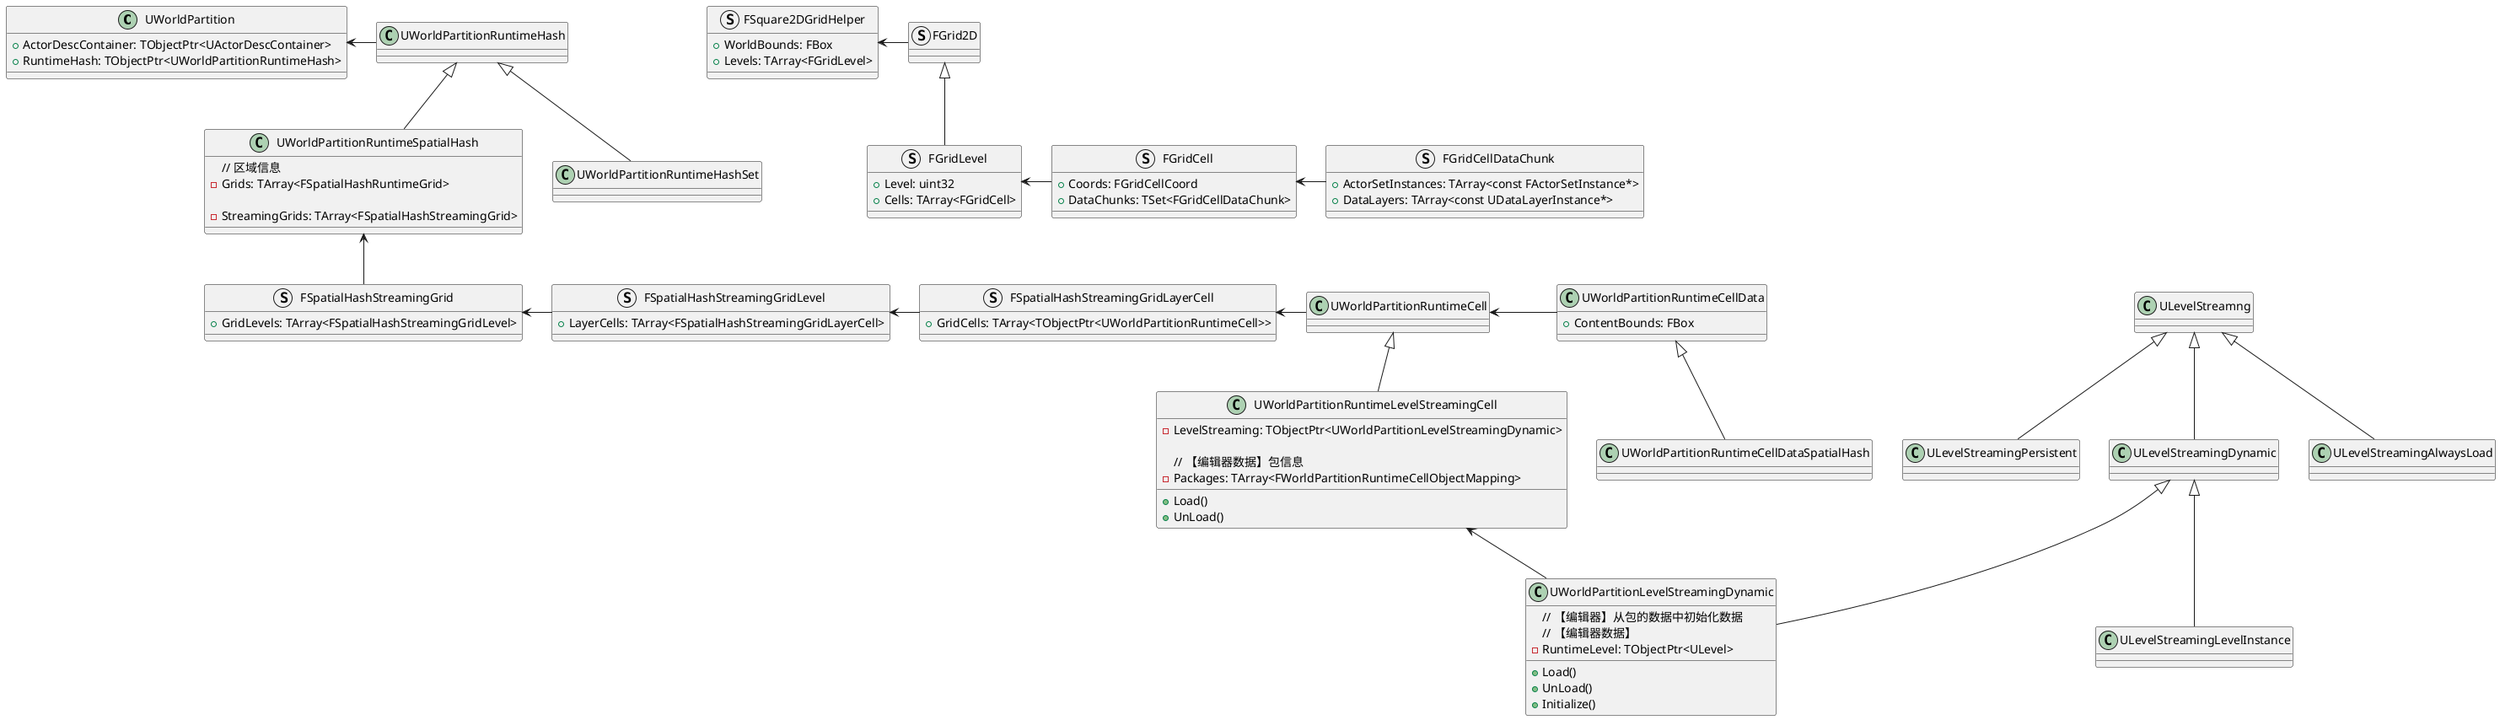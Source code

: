 @startuml

class UWorldPartition
{
    + ActorDescContainer: TObjectPtr<UActorDescContainer>
    + RuntimeHash: TObjectPtr<UWorldPartitionRuntimeHash>
}

class UWorldPartitionRuntimeHash
{

}

class UWorldPartitionRuntimeCell

class UWorldPartitionRuntimeSpatialHash
{
    // 区域信息
    - Grids: TArray<FSpatialHashRuntimeGrid> 

    - StreamingGrids: TArray<FSpatialHashStreamingGrid>
}

struct FSpatialHashStreamingGrid
{
    + GridLevels: TArray<FSpatialHashStreamingGridLevel>
}

struct FSpatialHashStreamingGridLevel
{
    + LayerCells: TArray<FSpatialHashStreamingGridLayerCell>
}

struct FSpatialHashStreamingGridLayerCell
{
    + GridCells: TArray<TObjectPtr<UWorldPartitionRuntimeCell>>
}

class UWorldPartitionRuntimeCellData
{
    + ContentBounds: FBox
}

class UWorldPartitionRuntimeCellDataSpatialHash
{
}

class UWorldPartitionRuntimeLevelStreamingCell
{
    + Load()
    + UnLoad()
    - LevelStreaming: TObjectPtr<UWorldPartitionLevelStreamingDynamic>

    // 【编辑器数据】包信息
    - Packages: TArray<FWorldPartitionRuntimeCellObjectMapping>
}

class UWorldPartitionLevelStreamingDynamic
{
    + Load()
    + UnLoad()

    // 【编辑器】从包的数据中初始化数据
    + Initialize()
    // 【编辑器数据】
    - RuntimeLevel: TObjectPtr<ULevel>
}

UWorldPartition <-right- UWorldPartitionRuntimeHash
/'UWorldPartitionRuntimeHash <-right- UWorldPartitionRuntimeCell'/
UWorldPartitionRuntimeCell <-right- UWorldPartitionRuntimeCellData


UWorldPartitionRuntimeHash <|-down- UWorldPartitionRuntimeSpatialHash
UWorldPartitionRuntimeHash <|-down- UWorldPartitionRuntimeHashSet
UWorldPartitionRuntimeCell <|-down- UWorldPartitionRuntimeLevelStreamingCell
UWorldPartitionRuntimeCellData <|-down- UWorldPartitionRuntimeCellDataSpatialHash

UWorldPartitionRuntimeSpatialHash <-down- FSpatialHashStreamingGrid
FSpatialHashStreamingGrid <-right- FSpatialHashStreamingGridLevel
FSpatialHashStreamingGridLevel <-right- FSpatialHashStreamingGridLayerCell
FSpatialHashStreamingGridLayerCell <-right- UWorldPartitionRuntimeCell


ULevelStreamng <|-down- ULevelStreamingDynamic
ULevelStreamng <|-down- ULevelStreamingAlwaysLoad
ULevelStreamng <|-down- ULevelStreamingPersistent

ULevelStreamingDynamic <|-down- UWorldPartitionLevelStreamingDynamic
ULevelStreamingDynamic <|-down- ULevelStreamingLevelInstance

UWorldPartitionRuntimeLevelStreamingCell <-down- UWorldPartitionLevelStreamingDynamic


struct FSquare2DGridHelper
{
    + WorldBounds: FBox
    + Levels: TArray<FGridLevel>
}
struct FGrid2D
struct FGridLevel
{
    + Level: uint32
    + Cells: TArray<FGridCell>
}
struct FGridCell
{
    + Coords: FGridCellCoord
    + DataChunks: TSet<FGridCellDataChunk>
}
struct FGridCellDataChunk
{
    + ActorSetInstances: TArray<const FActorSetInstance*>
    + DataLayers: TArray<const UDataLayerInstance*>
}

FSquare2DGridHelper <-right- FGrid2D
FGrid2D <|-down- FGridLevel
FGridLevel <-right- FGridCell
FGridCell <-right- FGridCellDataChunk


@enduml
